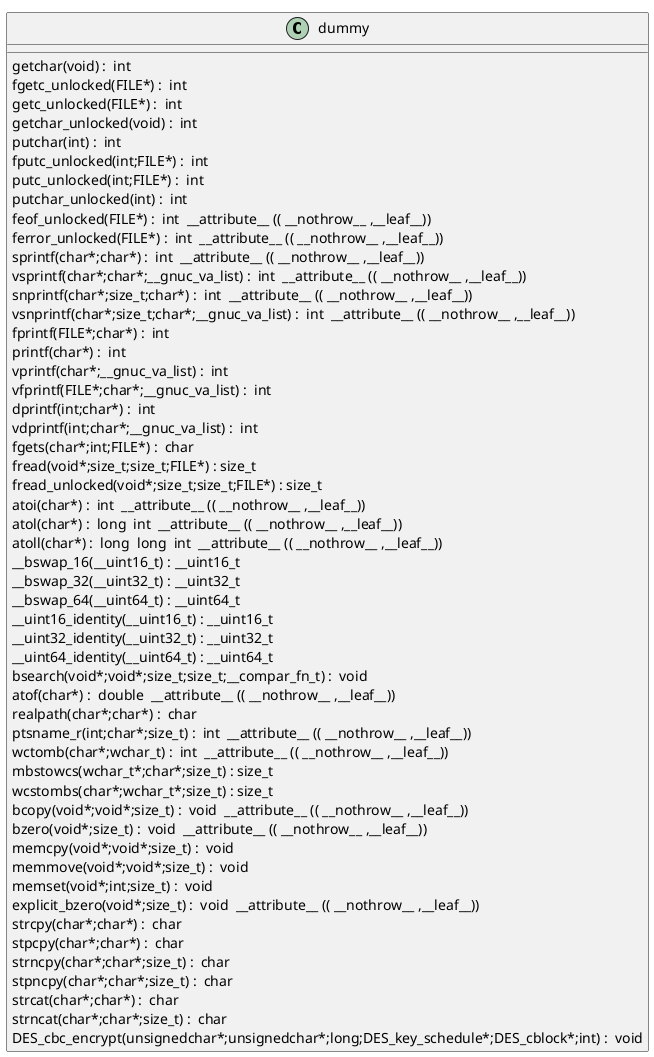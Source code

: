 @startuml
!pragma layout smetana
class dummy {
getchar(void) :  int  [[[./../../.././qc/crypto/des/cbc_enc.c.html#907]]]
fgetc_unlocked(FILE*) :  int  [[[./../../.././qc/crypto/des/cbc_enc.c.html#916]]]
getc_unlocked(FILE*) :  int  [[[./../../.././qc/crypto/des/cbc_enc.c.html#926]]]
getchar_unlocked(void) :  int  [[[./../../.././qc/crypto/des/cbc_enc.c.html#933]]]
putchar(int) :  int  [[[./../../.././qc/crypto/des/cbc_enc.c.html#942]]]
fputc_unlocked(int;FILE*) :  int  [[[./../../.././qc/crypto/des/cbc_enc.c.html#951]]]
putc_unlocked(int;FILE*) :  int  [[[./../../.././qc/crypto/des/cbc_enc.c.html#961]]]
putchar_unlocked(int) :  int  [[[./../../.././qc/crypto/des/cbc_enc.c.html#968]]]
feof_unlocked(FILE*) :  int  __attribute__ (( __nothrow__ ,__leaf__)) [[[./../../.././qc/crypto/des/cbc_enc.c.html#974]]]
ferror_unlocked(FILE*) :  int  __attribute__ (( __nothrow__ ,__leaf__)) [[[./../../.././qc/crypto/des/cbc_enc.c.html#981]]]
sprintf(char*;char*) :  int  __attribute__ (( __nothrow__ ,__leaf__)) [[[./../../.././qc/crypto/des/cbc_enc.c.html#1000]]]
vsprintf(char*;char*;__gnuc_va_list) :  int  __attribute__ (( __nothrow__ ,__leaf__)) [[[./../../.././qc/crypto/des/cbc_enc.c.html#1013]]]
snprintf(char*;size_t;char*) :  int  __attribute__ (( __nothrow__ ,__leaf__)) [[[./../../.././qc/crypto/des/cbc_enc.c.html#1032]]]
vsnprintf(char*;size_t;char*;__gnuc_va_list) :  int  __attribute__ (( __nothrow__ ,__leaf__)) [[[./../../.././qc/crypto/des/cbc_enc.c.html#1046]]]
fprintf(FILE*;char*) :  int  [[[./../../.././qc/crypto/des/cbc_enc.c.html#1067]]]
printf(char*) :  int  [[[./../../.././qc/crypto/des/cbc_enc.c.html#1074]]]
vprintf(char*;__gnuc_va_list) :  int  [[[./../../.././qc/crypto/des/cbc_enc.c.html#1086]]]
vfprintf(FILE*;char*;__gnuc_va_list) :  int  [[[./../../.././qc/crypto/des/cbc_enc.c.html#1096]]]
dprintf(int;char*) :  int  [[[./../../.././qc/crypto/des/cbc_enc.c.html#1111]]]
vdprintf(int;char*;__gnuc_va_list) :  int  [[[./../../.././qc/crypto/des/cbc_enc.c.html#1122]]]
fgets(char*;int;FILE*) :  char  [[[./../../.././qc/crypto/des/cbc_enc.c.html#1141]]]
fread(void*;size_t;size_t;FILE*) : size_t [[[./../../.././qc/crypto/des/cbc_enc.c.html#1167]]]
fread_unlocked(void*;size_t;size_t;FILE*) : size_t [[[./../../.././qc/crypto/des/cbc_enc.c.html#1194]]]
atoi(char*) :  int  __attribute__ (( __nothrow__ ,__leaf__)) [[[./../../.././qc/crypto/des/cbc_enc.c.html#1354]]]
atol(char*) :  long  int  __attribute__ (( __nothrow__ ,__leaf__)) [[[./../../.././qc/crypto/des/cbc_enc.c.html#1359]]]
atoll(char*) :  long  long  int  __attribute__ (( __nothrow__ ,__leaf__)) [[[./../../.././qc/crypto/des/cbc_enc.c.html#1366]]]
__bswap_16(__uint16_t) : __uint16_t [[[./../../.././qc/crypto/des/cbc_enc.c.html#1513]]]
__bswap_32(__uint32_t) : __uint32_t [[[./../../.././qc/crypto/des/cbc_enc.c.html#1528]]]
__bswap_64(__uint64_t) : __uint64_t [[[./../../.././qc/crypto/des/cbc_enc.c.html#1538]]]
__uint16_identity(__uint16_t) : __uint16_t [[[./../../.././qc/crypto/des/cbc_enc.c.html#1550]]]
__uint32_identity(__uint32_t) : __uint32_t [[[./../../.././qc/crypto/des/cbc_enc.c.html#1556]]]
__uint64_identity(__uint64_t) : __uint64_t [[[./../../.././qc/crypto/des/cbc_enc.c.html#1562]]]
bsearch(void*;void*;size_t;size_t;__compar_fn_t) :  void  [[[./../../.././qc/crypto/des/cbc_enc.c.html#2230]]]
atof(char*) :  double  __attribute__ (( __nothrow__ ,__leaf__)) [[[./../../.././qc/crypto/des/cbc_enc.c.html#1]]]
realpath(char*;char*) :  char  [[[./../../.././qc/crypto/des/cbc_enc.c.html#1]]]
ptsname_r(int;char*;size_t) :  int  __attribute__ (( __nothrow__ ,__leaf__)) [[[./../../.././qc/crypto/des/cbc_enc.c.html#1]]]
wctomb(char*;wchar_t) :  int  __attribute__ (( __nothrow__ ,__leaf__)) [[[./../../.././qc/crypto/des/cbc_enc.c.html#1]]]
mbstowcs(wchar_t*;char*;size_t) : size_t [[[./../../.././qc/crypto/des/cbc_enc.c.html#1]]]
wcstombs(char*;wchar_t*;size_t) : size_t [[[./../../.././qc/crypto/des/cbc_enc.c.html#1]]]
bcopy(void*;void*;size_t) :  void  __attribute__ (( __nothrow__ ,__leaf__)) [[[./../../.././qc/crypto/des/cbc_enc.c.html#1]]]
bzero(void*;size_t) :  void  __attribute__ (( __nothrow__ ,__leaf__)) [[[./../../.././qc/crypto/des/cbc_enc.c.html#1]]]
memcpy(void*;void*;size_t) :  void  [[[./../../.././qc/crypto/des/cbc_enc.c.html#1]]]
memmove(void*;void*;size_t) :  void  [[[./../../.././qc/crypto/des/cbc_enc.c.html#1]]]
memset(void*;int;size_t) :  void  [[[./../../.././qc/crypto/des/cbc_enc.c.html#1]]]
explicit_bzero(void*;size_t) :  void  __attribute__ (( __nothrow__ ,__leaf__)) [[[./../../.././qc/crypto/des/cbc_enc.c.html#1]]]
strcpy(char*;char*) :  char  [[[./../../.././qc/crypto/des/cbc_enc.c.html#1]]]
stpcpy(char*;char*) :  char  [[[./../../.././qc/crypto/des/cbc_enc.c.html#1]]]
strncpy(char*;char*;size_t) :  char  [[[./../../.././qc/crypto/des/cbc_enc.c.html#1]]]
stpncpy(char*;char*;size_t) :  char  [[[./../../.././qc/crypto/des/cbc_enc.c.html#1]]]
strcat(char*;char*) :  char  [[[./../../.././qc/crypto/des/cbc_enc.c.html#1]]]
strncat(char*;char*;size_t) :  char  [[[./../../.././qc/crypto/des/cbc_enc.c.html#1]]]
DES_cbc_encrypt(unsignedchar*;unsignedchar*;long;DES_key_schedule*;DES_cblock*;int) :  void  [[[./../../.././qc/crypto/des/cbc_enc.c.html#1]]]
} 
@enduml
